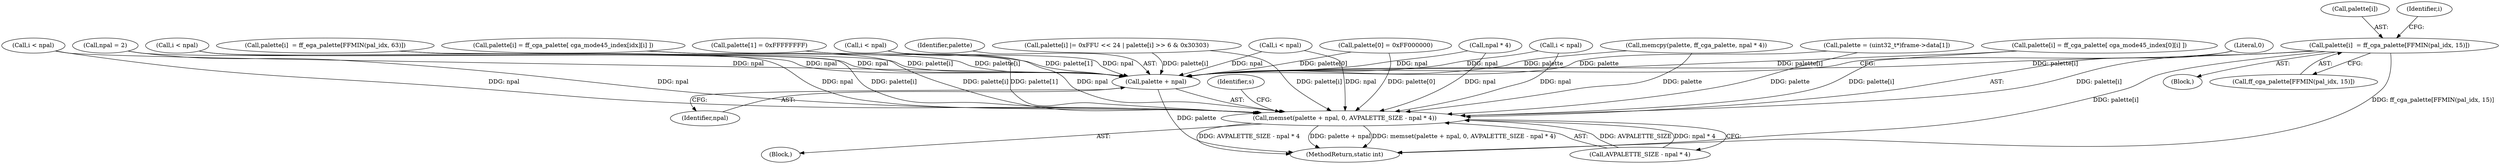 digraph "0_FFmpeg_8c2ea3030af7b40a3c4275696fb5c76cdb80950a@pointer" {
"1000476" [label="(Call,palette[i]  = ff_cga_palette[FFMIN(pal_idx, 15)])"];
"1000636" [label="(Call,memset(palette + npal, 0, AVPALETTE_SIZE - npal * 4))"];
"1000637" [label="(Call,palette + npal)"];
"1000609" [label="(Call,i < npal)"];
"1000105" [label="(Block,)"];
"1000514" [label="(Call,palette[i]  = ff_ega_palette[FFMIN(pal_idx, 63)])"];
"1000561" [label="(Call,palette[i] |= 0xFFU << 24 | palette[i] >> 6 & 0x30303)"];
"1000586" [label="(Call,palette[0] = 0xFF000000)"];
"1000436" [label="(Call,palette[i] = ff_cga_palette[ cga_mode45_index[idx][i] ])"];
"1000614" [label="(Call,palette[i] = ff_cga_palette[ cga_mode45_index[0][i] ])"];
"1000462" [label="(Call,i < npal)"];
"1000633" [label="(Call,npal * 4)"];
"1000640" [label="(Literal,0)"];
"1000641" [label="(Call,AVPALETTE_SIZE - npal * 4)"];
"1000467" [label="(Block,)"];
"1000649" [label="(Identifier,s)"];
"1000476" [label="(Call,palette[i]  = ff_cga_palette[FFMIN(pal_idx, 15)])"];
"1000637" [label="(Call,palette + npal)"];
"1000480" [label="(Call,ff_cga_palette[FFMIN(pal_idx, 15)])"];
"1000639" [label="(Identifier,npal)"];
"1000477" [label="(Call,palette[i])"];
"1000390" [label="(Call,palette = (uint32_t*)frame->data[1])"];
"1000544" [label="(Call,i < npal)"];
"1000500" [label="(Call,i < npal)"];
"1000466" [label="(Identifier,i)"];
"1000931" [label="(MethodReturn,static int)"];
"1000630" [label="(Call,memcpy(palette, ff_cga_palette, npal * 4))"];
"1000638" [label="(Identifier,palette)"];
"1000636" [label="(Call,memset(palette + npal, 0, AVPALETTE_SIZE - npal * 4))"];
"1000583" [label="(Call,npal = 2)"];
"1000431" [label="(Call,i < npal)"];
"1000591" [label="(Call,palette[1] = 0xFFFFFFFF)"];
"1000476" -> "1000467"  [label="AST: "];
"1000476" -> "1000480"  [label="CFG: "];
"1000477" -> "1000476"  [label="AST: "];
"1000480" -> "1000476"  [label="AST: "];
"1000466" -> "1000476"  [label="CFG: "];
"1000476" -> "1000931"  [label="DDG: palette[i]"];
"1000476" -> "1000931"  [label="DDG: ff_cga_palette[FFMIN(pal_idx, 15)]"];
"1000476" -> "1000636"  [label="DDG: palette[i]"];
"1000476" -> "1000637"  [label="DDG: palette[i]"];
"1000636" -> "1000105"  [label="AST: "];
"1000636" -> "1000641"  [label="CFG: "];
"1000637" -> "1000636"  [label="AST: "];
"1000640" -> "1000636"  [label="AST: "];
"1000641" -> "1000636"  [label="AST: "];
"1000649" -> "1000636"  [label="CFG: "];
"1000636" -> "1000931"  [label="DDG: AVPALETTE_SIZE - npal * 4"];
"1000636" -> "1000931"  [label="DDG: palette + npal"];
"1000636" -> "1000931"  [label="DDG: memset(palette + npal, 0, AVPALETTE_SIZE - npal * 4)"];
"1000436" -> "1000636"  [label="DDG: palette[i]"];
"1000561" -> "1000636"  [label="DDG: palette[i]"];
"1000630" -> "1000636"  [label="DDG: palette"];
"1000591" -> "1000636"  [label="DDG: palette[1]"];
"1000514" -> "1000636"  [label="DDG: palette[i]"];
"1000586" -> "1000636"  [label="DDG: palette[0]"];
"1000390" -> "1000636"  [label="DDG: palette"];
"1000614" -> "1000636"  [label="DDG: palette[i]"];
"1000544" -> "1000636"  [label="DDG: npal"];
"1000583" -> "1000636"  [label="DDG: npal"];
"1000609" -> "1000636"  [label="DDG: npal"];
"1000500" -> "1000636"  [label="DDG: npal"];
"1000633" -> "1000636"  [label="DDG: npal"];
"1000431" -> "1000636"  [label="DDG: npal"];
"1000462" -> "1000636"  [label="DDG: npal"];
"1000641" -> "1000636"  [label="DDG: AVPALETTE_SIZE"];
"1000641" -> "1000636"  [label="DDG: npal * 4"];
"1000637" -> "1000639"  [label="CFG: "];
"1000638" -> "1000637"  [label="AST: "];
"1000639" -> "1000637"  [label="AST: "];
"1000640" -> "1000637"  [label="CFG: "];
"1000637" -> "1000931"  [label="DDG: palette"];
"1000436" -> "1000637"  [label="DDG: palette[i]"];
"1000561" -> "1000637"  [label="DDG: palette[i]"];
"1000630" -> "1000637"  [label="DDG: palette"];
"1000591" -> "1000637"  [label="DDG: palette[1]"];
"1000514" -> "1000637"  [label="DDG: palette[i]"];
"1000586" -> "1000637"  [label="DDG: palette[0]"];
"1000390" -> "1000637"  [label="DDG: palette"];
"1000614" -> "1000637"  [label="DDG: palette[i]"];
"1000544" -> "1000637"  [label="DDG: npal"];
"1000583" -> "1000637"  [label="DDG: npal"];
"1000609" -> "1000637"  [label="DDG: npal"];
"1000500" -> "1000637"  [label="DDG: npal"];
"1000633" -> "1000637"  [label="DDG: npal"];
"1000431" -> "1000637"  [label="DDG: npal"];
"1000462" -> "1000637"  [label="DDG: npal"];
}
